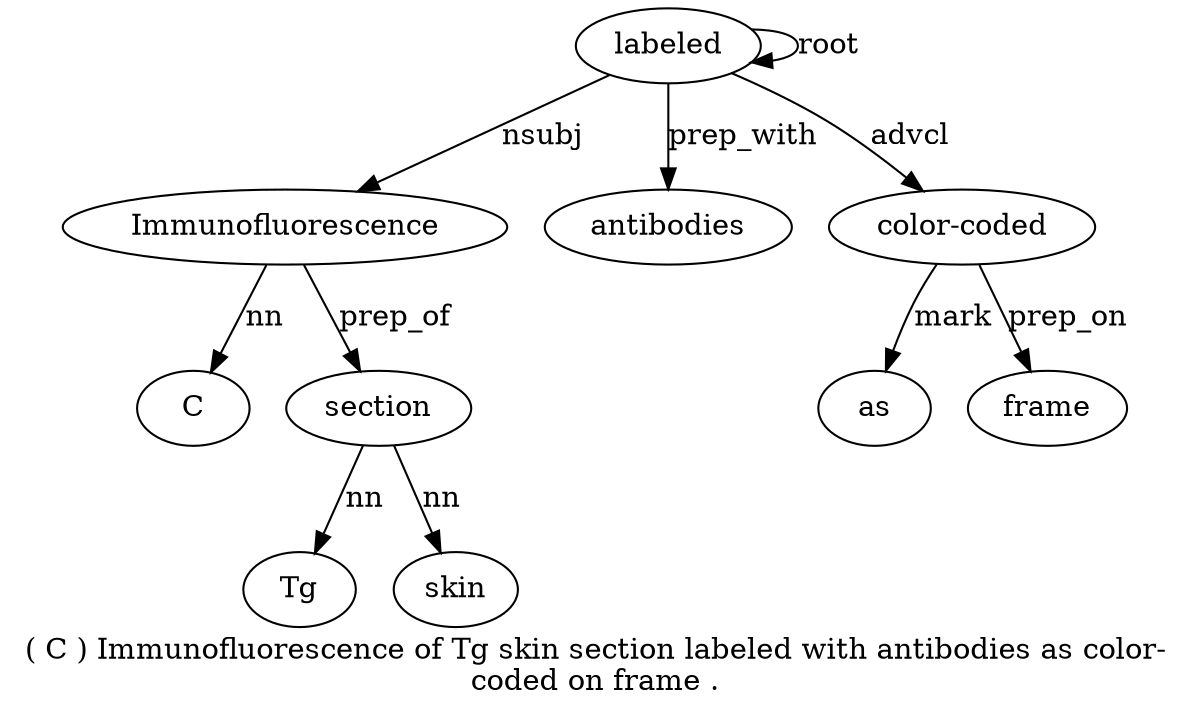 digraph "( C ) Immunofluorescence of Tg skin section labeled with antibodies as color-coded on frame ." {
label="( C ) Immunofluorescence of Tg skin section labeled with antibodies as color-
coded on frame .";
Immunofluorescence4 [style=filled, fillcolor=white, label=Immunofluorescence];
C2 [style=filled, fillcolor=white, label=C];
Immunofluorescence4 -> C2  [label=nn];
labeled9 [style=filled, fillcolor=white, label=labeled];
labeled9 -> Immunofluorescence4  [label=nsubj];
section8 [style=filled, fillcolor=white, label=section];
Tg6 [style=filled, fillcolor=white, label=Tg];
section8 -> Tg6  [label=nn];
skin7 [style=filled, fillcolor=white, label=skin];
section8 -> skin7  [label=nn];
Immunofluorescence4 -> section8  [label=prep_of];
labeled9 -> labeled9  [label=root];
antibodies11 [style=filled, fillcolor=white, label=antibodies];
labeled9 -> antibodies11  [label=prep_with];
"color-coded13" [style=filled, fillcolor=white, label="color-coded"];
as12 [style=filled, fillcolor=white, label=as];
"color-coded13" -> as12  [label=mark];
labeled9 -> "color-coded13"  [label=advcl];
frame15 [style=filled, fillcolor=white, label=frame];
"color-coded13" -> frame15  [label=prep_on];
}
